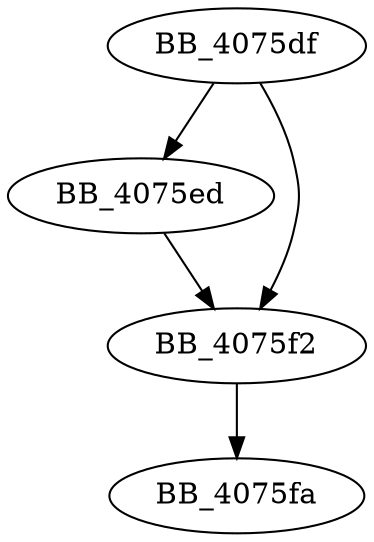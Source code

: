 DiGraph _fast_error_exit{
BB_4075df->BB_4075ed
BB_4075df->BB_4075f2
BB_4075ed->BB_4075f2
BB_4075f2->BB_4075fa
}
